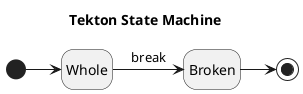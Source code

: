 @startuml Tekton
hide empty description
title Tekton State Machine

[*] -> Whole 
Whole -> Broken : break
Broken -> [*]

@enduml